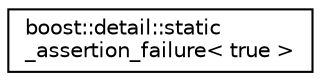 digraph "Graphical Class Hierarchy"
{
  edge [fontname="Helvetica",fontsize="10",labelfontname="Helvetica",labelfontsize="10"];
  node [fontname="Helvetica",fontsize="10",shape=record];
  rankdir="LR";
  Node1 [label="boost::detail::static\l_assertion_failure\< true \>",height=0.2,width=0.4,color="black", fillcolor="white", style="filled",URL="$classboost_1_1detail_1_1static__assertion__failure_3_01true_01_4.html"];
}
